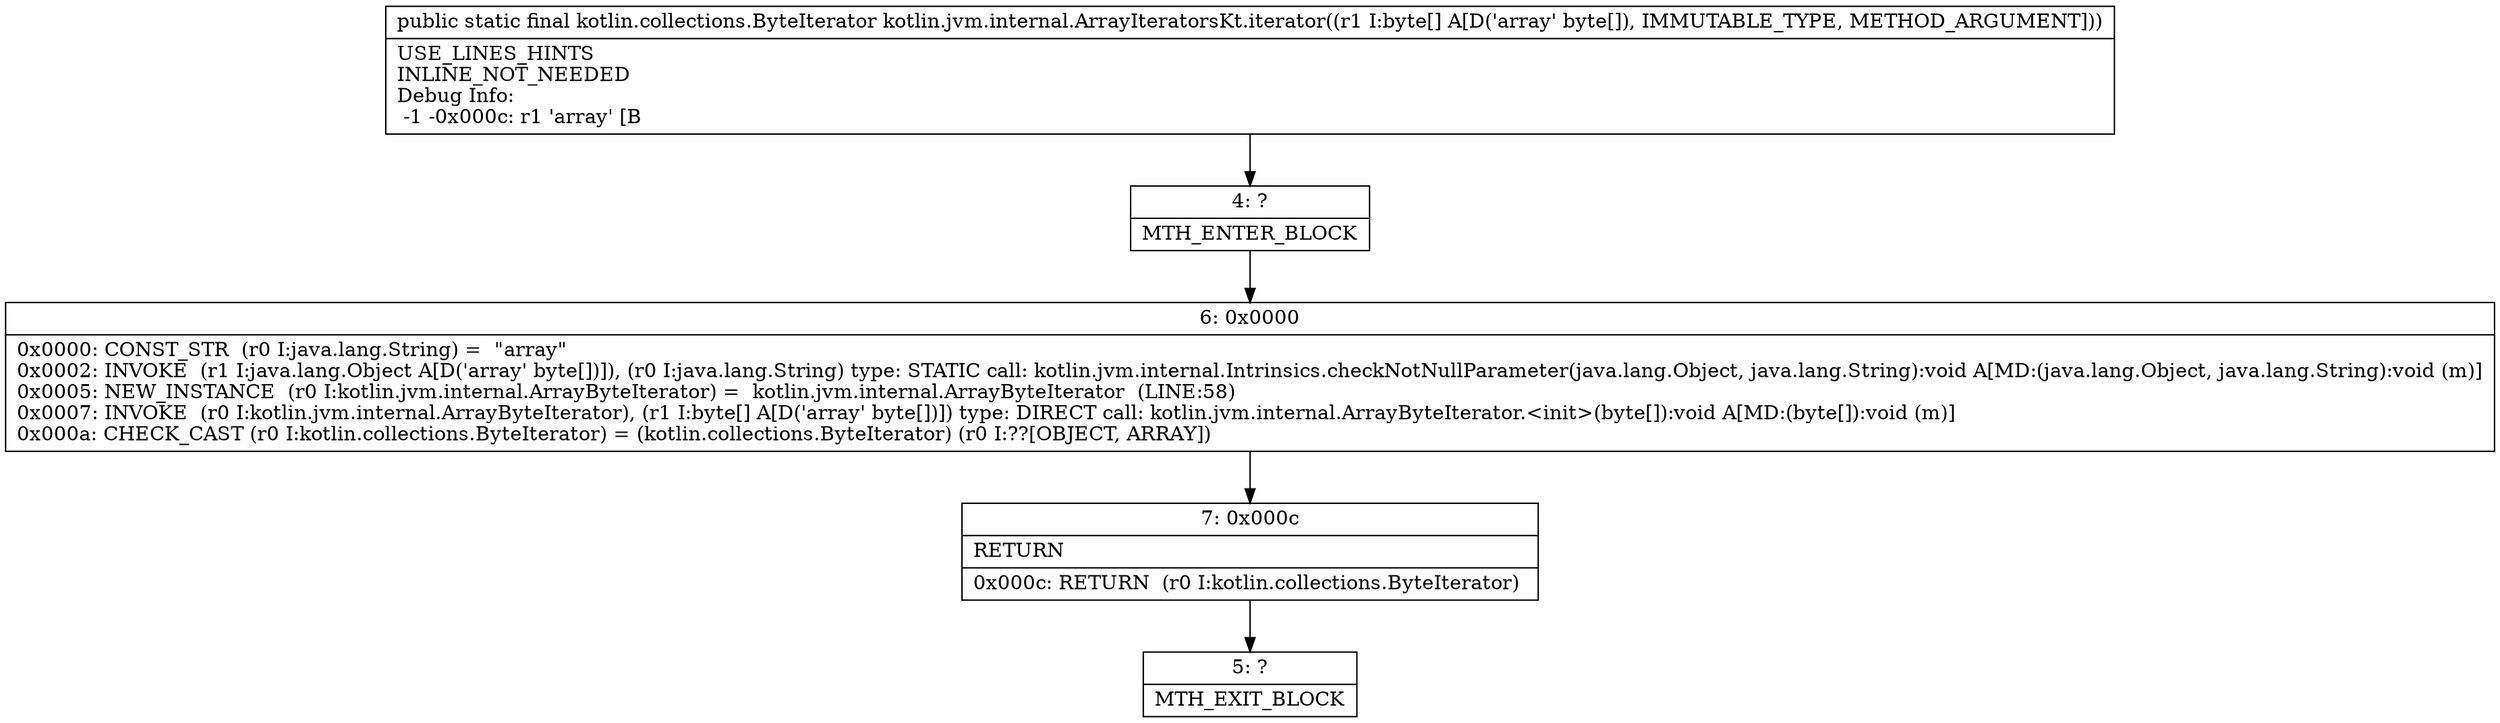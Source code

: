digraph "CFG forkotlin.jvm.internal.ArrayIteratorsKt.iterator([B)Lkotlin\/collections\/ByteIterator;" {
Node_4 [shape=record,label="{4\:\ ?|MTH_ENTER_BLOCK\l}"];
Node_6 [shape=record,label="{6\:\ 0x0000|0x0000: CONST_STR  (r0 I:java.lang.String) =  \"array\" \l0x0002: INVOKE  (r1 I:java.lang.Object A[D('array' byte[])]), (r0 I:java.lang.String) type: STATIC call: kotlin.jvm.internal.Intrinsics.checkNotNullParameter(java.lang.Object, java.lang.String):void A[MD:(java.lang.Object, java.lang.String):void (m)]\l0x0005: NEW_INSTANCE  (r0 I:kotlin.jvm.internal.ArrayByteIterator) =  kotlin.jvm.internal.ArrayByteIterator  (LINE:58)\l0x0007: INVOKE  (r0 I:kotlin.jvm.internal.ArrayByteIterator), (r1 I:byte[] A[D('array' byte[])]) type: DIRECT call: kotlin.jvm.internal.ArrayByteIterator.\<init\>(byte[]):void A[MD:(byte[]):void (m)]\l0x000a: CHECK_CAST (r0 I:kotlin.collections.ByteIterator) = (kotlin.collections.ByteIterator) (r0 I:??[OBJECT, ARRAY]) \l}"];
Node_7 [shape=record,label="{7\:\ 0x000c|RETURN\l|0x000c: RETURN  (r0 I:kotlin.collections.ByteIterator) \l}"];
Node_5 [shape=record,label="{5\:\ ?|MTH_EXIT_BLOCK\l}"];
MethodNode[shape=record,label="{public static final kotlin.collections.ByteIterator kotlin.jvm.internal.ArrayIteratorsKt.iterator((r1 I:byte[] A[D('array' byte[]), IMMUTABLE_TYPE, METHOD_ARGUMENT]))  | USE_LINES_HINTS\lINLINE_NOT_NEEDED\lDebug Info:\l  \-1 \-0x000c: r1 'array' [B\l}"];
MethodNode -> Node_4;Node_4 -> Node_6;
Node_6 -> Node_7;
Node_7 -> Node_5;
}

